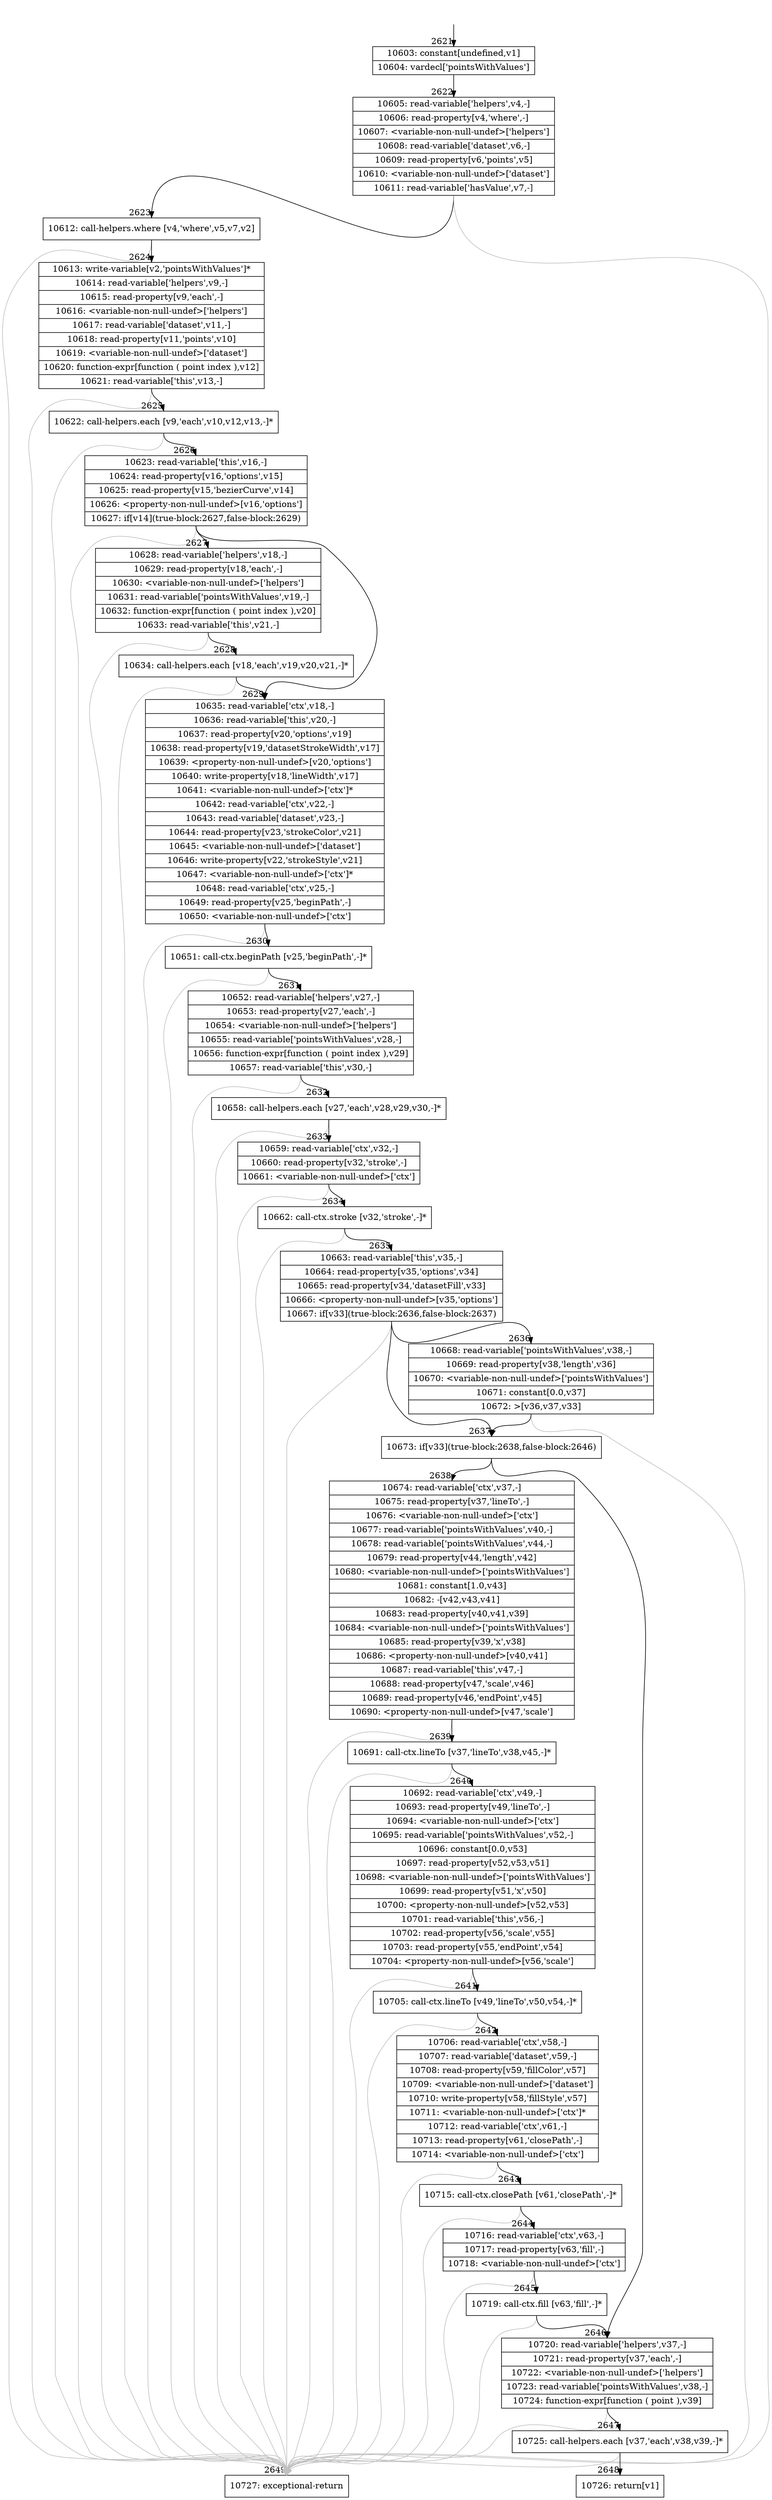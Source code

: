 digraph {
rankdir="TD"
BB_entry246[shape=none,label=""];
BB_entry246 -> BB2621 [tailport=s, headport=n, headlabel="    2621"]
BB2621 [shape=record label="{10603: constant[undefined,v1]|10604: vardecl['pointsWithValues']}" ] 
BB2621 -> BB2622 [tailport=s, headport=n, headlabel="      2622"]
BB2622 [shape=record label="{10605: read-variable['helpers',v4,-]|10606: read-property[v4,'where',-]|10607: \<variable-non-null-undef\>['helpers']|10608: read-variable['dataset',v6,-]|10609: read-property[v6,'points',v5]|10610: \<variable-non-null-undef\>['dataset']|10611: read-variable['hasValue',v7,-]}" ] 
BB2622 -> BB2623 [tailport=s, headport=n, headlabel="      2623"]
BB2622 -> BB2649 [tailport=s, headport=n, color=gray, headlabel="      2649"]
BB2623 [shape=record label="{10612: call-helpers.where [v4,'where',v5,v7,v2]}" ] 
BB2623 -> BB2624 [tailport=s, headport=n, headlabel="      2624"]
BB2623 -> BB2649 [tailport=s, headport=n, color=gray]
BB2624 [shape=record label="{10613: write-variable[v2,'pointsWithValues']*|10614: read-variable['helpers',v9,-]|10615: read-property[v9,'each',-]|10616: \<variable-non-null-undef\>['helpers']|10617: read-variable['dataset',v11,-]|10618: read-property[v11,'points',v10]|10619: \<variable-non-null-undef\>['dataset']|10620: function-expr[function ( point index ),v12]|10621: read-variable['this',v13,-]}" ] 
BB2624 -> BB2625 [tailport=s, headport=n, headlabel="      2625"]
BB2624 -> BB2649 [tailport=s, headport=n, color=gray]
BB2625 [shape=record label="{10622: call-helpers.each [v9,'each',v10,v12,v13,-]*}" ] 
BB2625 -> BB2626 [tailport=s, headport=n, headlabel="      2626"]
BB2625 -> BB2649 [tailport=s, headport=n, color=gray]
BB2626 [shape=record label="{10623: read-variable['this',v16,-]|10624: read-property[v16,'options',v15]|10625: read-property[v15,'bezierCurve',v14]|10626: \<property-non-null-undef\>[v16,'options']|10627: if[v14](true-block:2627,false-block:2629)}" ] 
BB2626 -> BB2627 [tailport=s, headport=n, headlabel="      2627"]
BB2626 -> BB2629 [tailport=s, headport=n, headlabel="      2629"]
BB2626 -> BB2649 [tailport=s, headport=n, color=gray]
BB2627 [shape=record label="{10628: read-variable['helpers',v18,-]|10629: read-property[v18,'each',-]|10630: \<variable-non-null-undef\>['helpers']|10631: read-variable['pointsWithValues',v19,-]|10632: function-expr[function ( point index ),v20]|10633: read-variable['this',v21,-]}" ] 
BB2627 -> BB2628 [tailport=s, headport=n, headlabel="      2628"]
BB2627 -> BB2649 [tailport=s, headport=n, color=gray]
BB2628 [shape=record label="{10634: call-helpers.each [v18,'each',v19,v20,v21,-]*}" ] 
BB2628 -> BB2629 [tailport=s, headport=n]
BB2628 -> BB2649 [tailport=s, headport=n, color=gray]
BB2629 [shape=record label="{10635: read-variable['ctx',v18,-]|10636: read-variable['this',v20,-]|10637: read-property[v20,'options',v19]|10638: read-property[v19,'datasetStrokeWidth',v17]|10639: \<property-non-null-undef\>[v20,'options']|10640: write-property[v18,'lineWidth',v17]|10641: \<variable-non-null-undef\>['ctx']*|10642: read-variable['ctx',v22,-]|10643: read-variable['dataset',v23,-]|10644: read-property[v23,'strokeColor',v21]|10645: \<variable-non-null-undef\>['dataset']|10646: write-property[v22,'strokeStyle',v21]|10647: \<variable-non-null-undef\>['ctx']*|10648: read-variable['ctx',v25,-]|10649: read-property[v25,'beginPath',-]|10650: \<variable-non-null-undef\>['ctx']}" ] 
BB2629 -> BB2630 [tailport=s, headport=n, headlabel="      2630"]
BB2629 -> BB2649 [tailport=s, headport=n, color=gray]
BB2630 [shape=record label="{10651: call-ctx.beginPath [v25,'beginPath',-]*}" ] 
BB2630 -> BB2631 [tailport=s, headport=n, headlabel="      2631"]
BB2630 -> BB2649 [tailport=s, headport=n, color=gray]
BB2631 [shape=record label="{10652: read-variable['helpers',v27,-]|10653: read-property[v27,'each',-]|10654: \<variable-non-null-undef\>['helpers']|10655: read-variable['pointsWithValues',v28,-]|10656: function-expr[function ( point index ),v29]|10657: read-variable['this',v30,-]}" ] 
BB2631 -> BB2632 [tailport=s, headport=n, headlabel="      2632"]
BB2631 -> BB2649 [tailport=s, headport=n, color=gray]
BB2632 [shape=record label="{10658: call-helpers.each [v27,'each',v28,v29,v30,-]*}" ] 
BB2632 -> BB2633 [tailport=s, headport=n, headlabel="      2633"]
BB2632 -> BB2649 [tailport=s, headport=n, color=gray]
BB2633 [shape=record label="{10659: read-variable['ctx',v32,-]|10660: read-property[v32,'stroke',-]|10661: \<variable-non-null-undef\>['ctx']}" ] 
BB2633 -> BB2634 [tailport=s, headport=n, headlabel="      2634"]
BB2633 -> BB2649 [tailport=s, headport=n, color=gray]
BB2634 [shape=record label="{10662: call-ctx.stroke [v32,'stroke',-]*}" ] 
BB2634 -> BB2635 [tailport=s, headport=n, headlabel="      2635"]
BB2634 -> BB2649 [tailport=s, headport=n, color=gray]
BB2635 [shape=record label="{10663: read-variable['this',v35,-]|10664: read-property[v35,'options',v34]|10665: read-property[v34,'datasetFill',v33]|10666: \<property-non-null-undef\>[v35,'options']|10667: if[v33](true-block:2636,false-block:2637)}" ] 
BB2635 -> BB2637 [tailport=s, headport=n, headlabel="      2637"]
BB2635 -> BB2636 [tailport=s, headport=n, headlabel="      2636"]
BB2635 -> BB2649 [tailport=s, headport=n, color=gray]
BB2636 [shape=record label="{10668: read-variable['pointsWithValues',v38,-]|10669: read-property[v38,'length',v36]|10670: \<variable-non-null-undef\>['pointsWithValues']|10671: constant[0.0,v37]|10672: \>[v36,v37,v33]}" ] 
BB2636 -> BB2637 [tailport=s, headport=n]
BB2636 -> BB2649 [tailport=s, headport=n, color=gray]
BB2637 [shape=record label="{10673: if[v33](true-block:2638,false-block:2646)}" ] 
BB2637 -> BB2638 [tailport=s, headport=n, headlabel="      2638"]
BB2637 -> BB2646 [tailport=s, headport=n, headlabel="      2646"]
BB2638 [shape=record label="{10674: read-variable['ctx',v37,-]|10675: read-property[v37,'lineTo',-]|10676: \<variable-non-null-undef\>['ctx']|10677: read-variable['pointsWithValues',v40,-]|10678: read-variable['pointsWithValues',v44,-]|10679: read-property[v44,'length',v42]|10680: \<variable-non-null-undef\>['pointsWithValues']|10681: constant[1.0,v43]|10682: -[v42,v43,v41]|10683: read-property[v40,v41,v39]|10684: \<variable-non-null-undef\>['pointsWithValues']|10685: read-property[v39,'x',v38]|10686: \<property-non-null-undef\>[v40,v41]|10687: read-variable['this',v47,-]|10688: read-property[v47,'scale',v46]|10689: read-property[v46,'endPoint',v45]|10690: \<property-non-null-undef\>[v47,'scale']}" ] 
BB2638 -> BB2639 [tailport=s, headport=n, headlabel="      2639"]
BB2638 -> BB2649 [tailport=s, headport=n, color=gray]
BB2639 [shape=record label="{10691: call-ctx.lineTo [v37,'lineTo',v38,v45,-]*}" ] 
BB2639 -> BB2640 [tailport=s, headport=n, headlabel="      2640"]
BB2639 -> BB2649 [tailport=s, headport=n, color=gray]
BB2640 [shape=record label="{10692: read-variable['ctx',v49,-]|10693: read-property[v49,'lineTo',-]|10694: \<variable-non-null-undef\>['ctx']|10695: read-variable['pointsWithValues',v52,-]|10696: constant[0.0,v53]|10697: read-property[v52,v53,v51]|10698: \<variable-non-null-undef\>['pointsWithValues']|10699: read-property[v51,'x',v50]|10700: \<property-non-null-undef\>[v52,v53]|10701: read-variable['this',v56,-]|10702: read-property[v56,'scale',v55]|10703: read-property[v55,'endPoint',v54]|10704: \<property-non-null-undef\>[v56,'scale']}" ] 
BB2640 -> BB2641 [tailport=s, headport=n, headlabel="      2641"]
BB2640 -> BB2649 [tailport=s, headport=n, color=gray]
BB2641 [shape=record label="{10705: call-ctx.lineTo [v49,'lineTo',v50,v54,-]*}" ] 
BB2641 -> BB2642 [tailport=s, headport=n, headlabel="      2642"]
BB2641 -> BB2649 [tailport=s, headport=n, color=gray]
BB2642 [shape=record label="{10706: read-variable['ctx',v58,-]|10707: read-variable['dataset',v59,-]|10708: read-property[v59,'fillColor',v57]|10709: \<variable-non-null-undef\>['dataset']|10710: write-property[v58,'fillStyle',v57]|10711: \<variable-non-null-undef\>['ctx']*|10712: read-variable['ctx',v61,-]|10713: read-property[v61,'closePath',-]|10714: \<variable-non-null-undef\>['ctx']}" ] 
BB2642 -> BB2643 [tailport=s, headport=n, headlabel="      2643"]
BB2642 -> BB2649 [tailport=s, headport=n, color=gray]
BB2643 [shape=record label="{10715: call-ctx.closePath [v61,'closePath',-]*}" ] 
BB2643 -> BB2644 [tailport=s, headport=n, headlabel="      2644"]
BB2643 -> BB2649 [tailport=s, headport=n, color=gray]
BB2644 [shape=record label="{10716: read-variable['ctx',v63,-]|10717: read-property[v63,'fill',-]|10718: \<variable-non-null-undef\>['ctx']}" ] 
BB2644 -> BB2645 [tailport=s, headport=n, headlabel="      2645"]
BB2644 -> BB2649 [tailport=s, headport=n, color=gray]
BB2645 [shape=record label="{10719: call-ctx.fill [v63,'fill',-]*}" ] 
BB2645 -> BB2646 [tailport=s, headport=n]
BB2645 -> BB2649 [tailport=s, headport=n, color=gray]
BB2646 [shape=record label="{10720: read-variable['helpers',v37,-]|10721: read-property[v37,'each',-]|10722: \<variable-non-null-undef\>['helpers']|10723: read-variable['pointsWithValues',v38,-]|10724: function-expr[function ( point ),v39]}" ] 
BB2646 -> BB2647 [tailport=s, headport=n, headlabel="      2647"]
BB2646 -> BB2649 [tailport=s, headport=n, color=gray]
BB2647 [shape=record label="{10725: call-helpers.each [v37,'each',v38,v39,-]*}" ] 
BB2647 -> BB2648 [tailport=s, headport=n, headlabel="      2648"]
BB2647 -> BB2649 [tailport=s, headport=n, color=gray]
BB2648 [shape=record label="{10726: return[v1]}" ] 
BB2649 [shape=record label="{10727: exceptional-return}" ] 
//#$~ 2876
}
